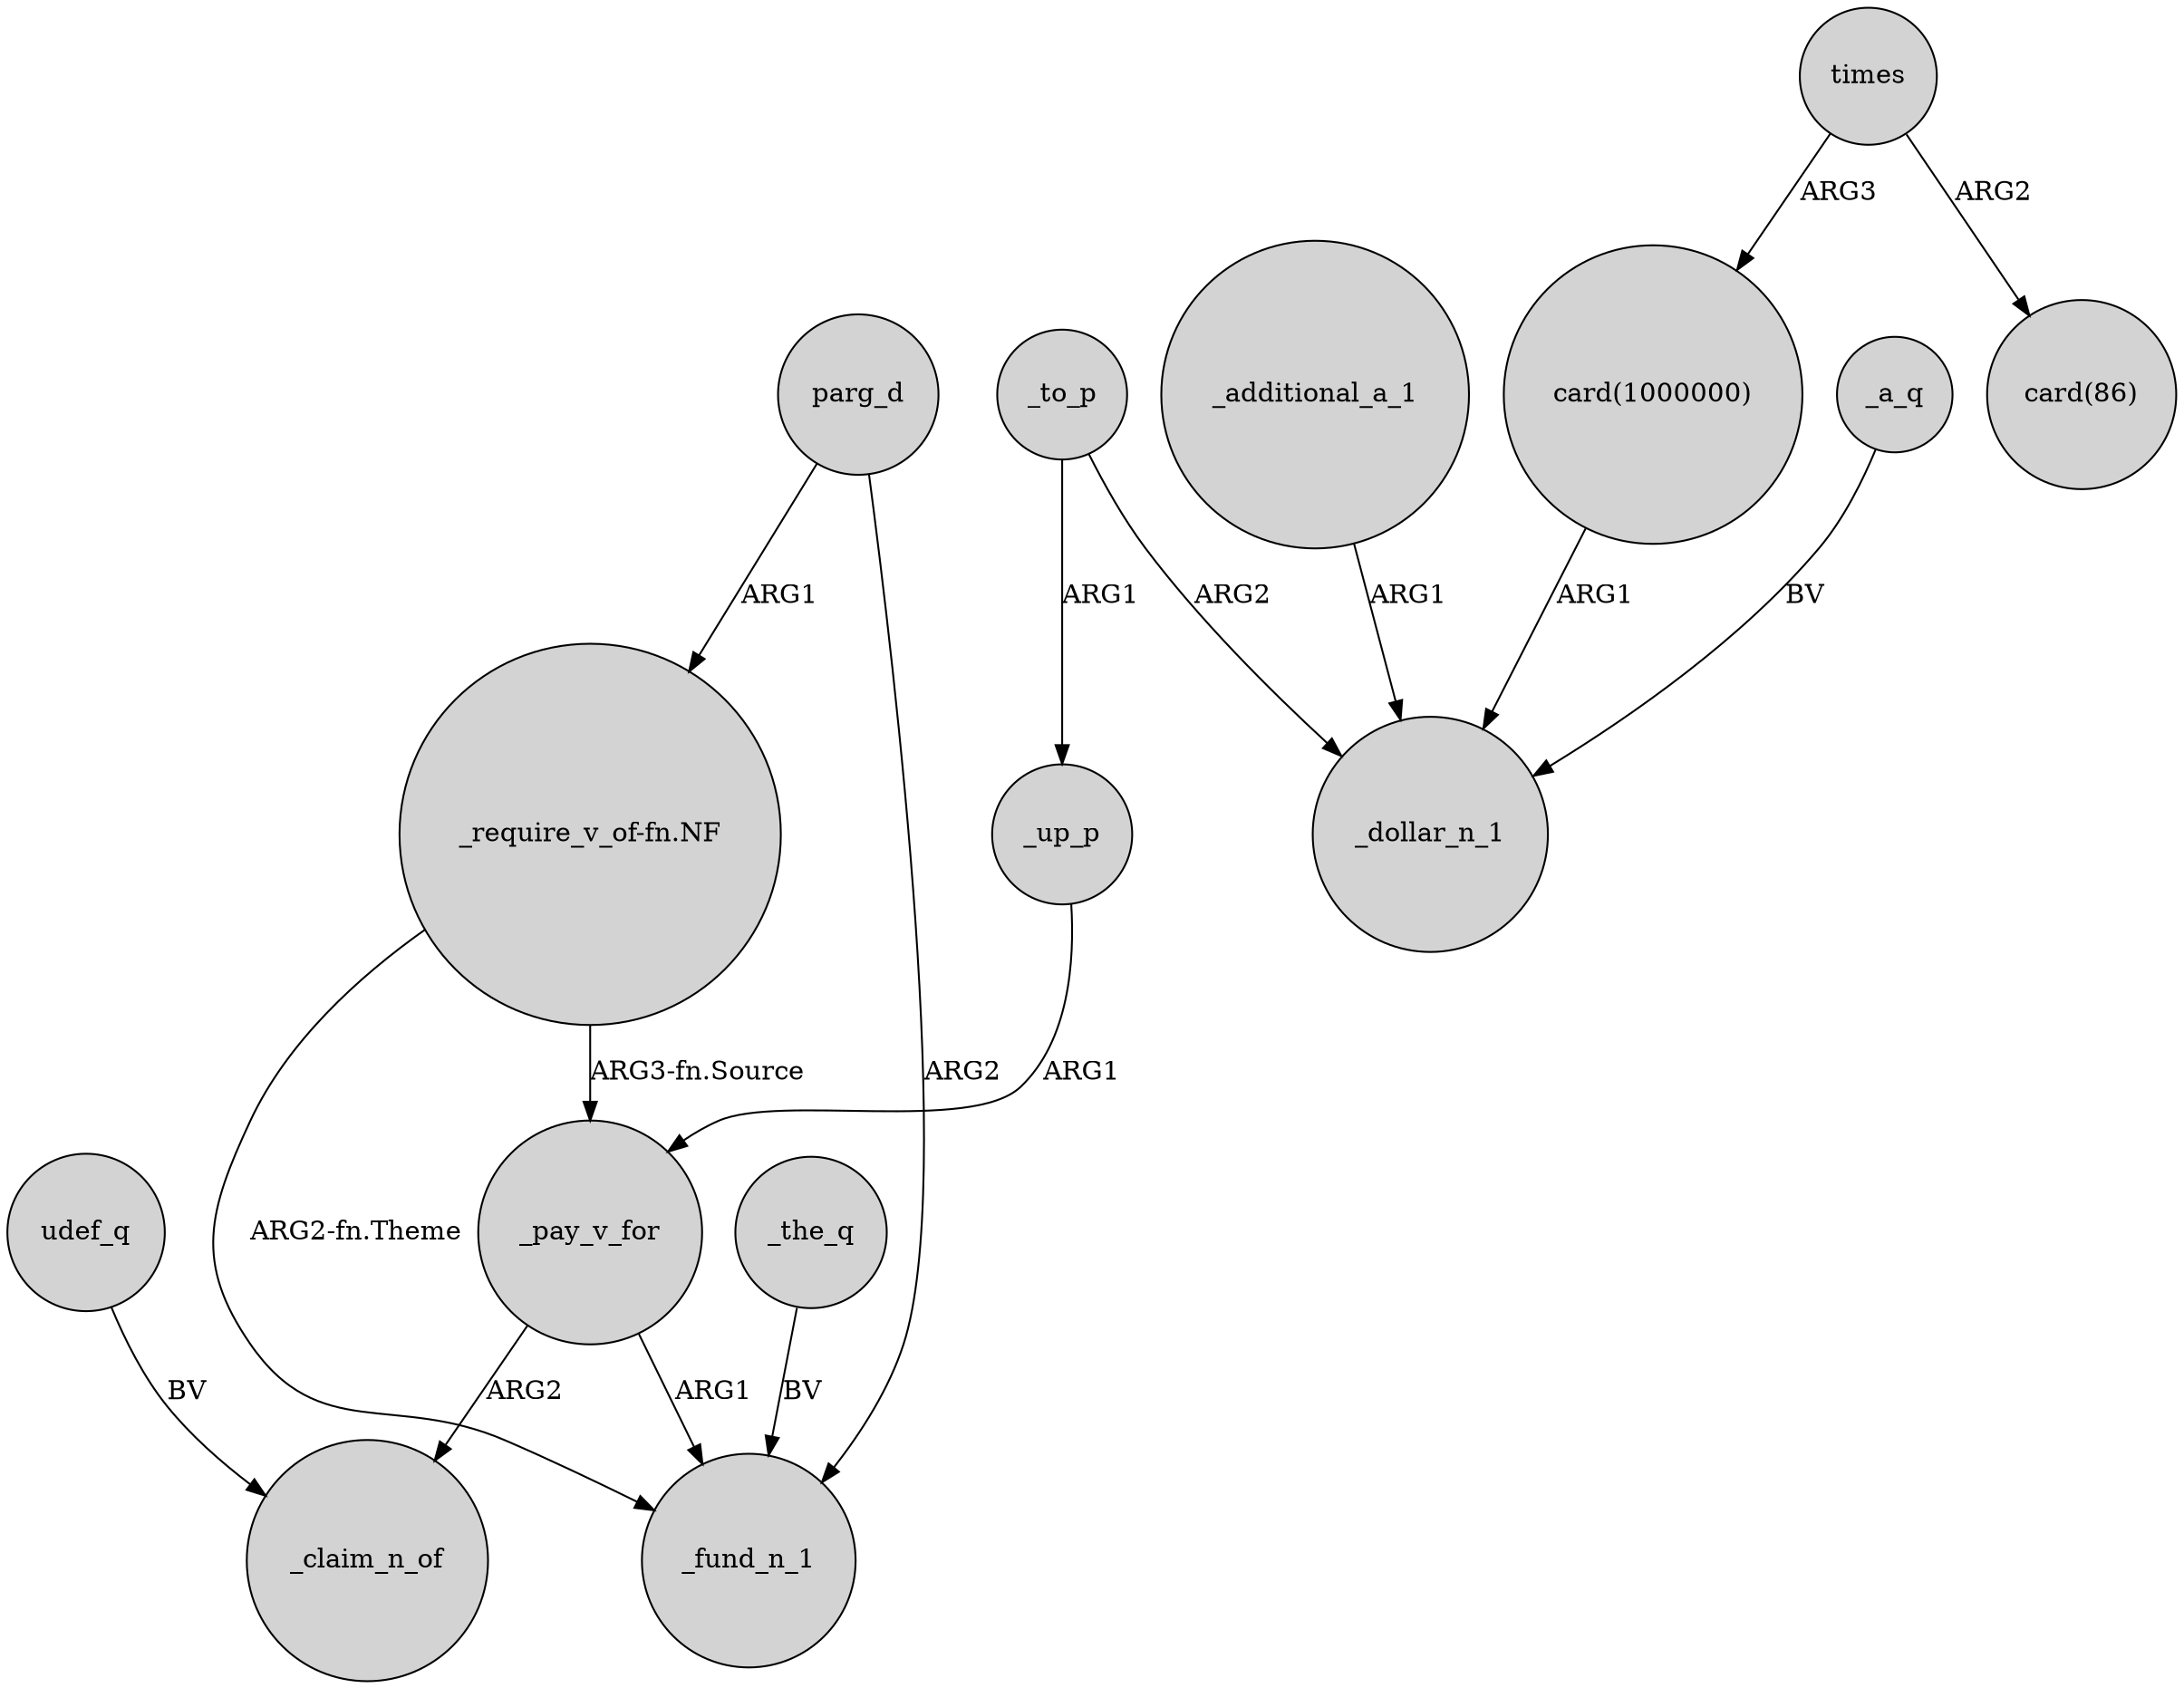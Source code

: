 digraph {
	node [shape=circle style=filled]
	"_require_v_of-fn.NF" -> _pay_v_for [label="ARG3-fn.Source"]
	_additional_a_1 -> _dollar_n_1 [label=ARG1]
	"card(1000000)" -> _dollar_n_1 [label=ARG1]
	times -> "card(86)" [label=ARG2]
	_pay_v_for -> _claim_n_of [label=ARG2]
	_to_p -> _dollar_n_1 [label=ARG2]
	times -> "card(1000000)" [label=ARG3]
	parg_d -> _fund_n_1 [label=ARG2]
	udef_q -> _claim_n_of [label=BV]
	_up_p -> _pay_v_for [label=ARG1]
	"_require_v_of-fn.NF" -> _fund_n_1 [label="ARG2-fn.Theme"]
	_the_q -> _fund_n_1 [label=BV]
	_a_q -> _dollar_n_1 [label=BV]
	_to_p -> _up_p [label=ARG1]
	parg_d -> "_require_v_of-fn.NF" [label=ARG1]
	_pay_v_for -> _fund_n_1 [label=ARG1]
}

